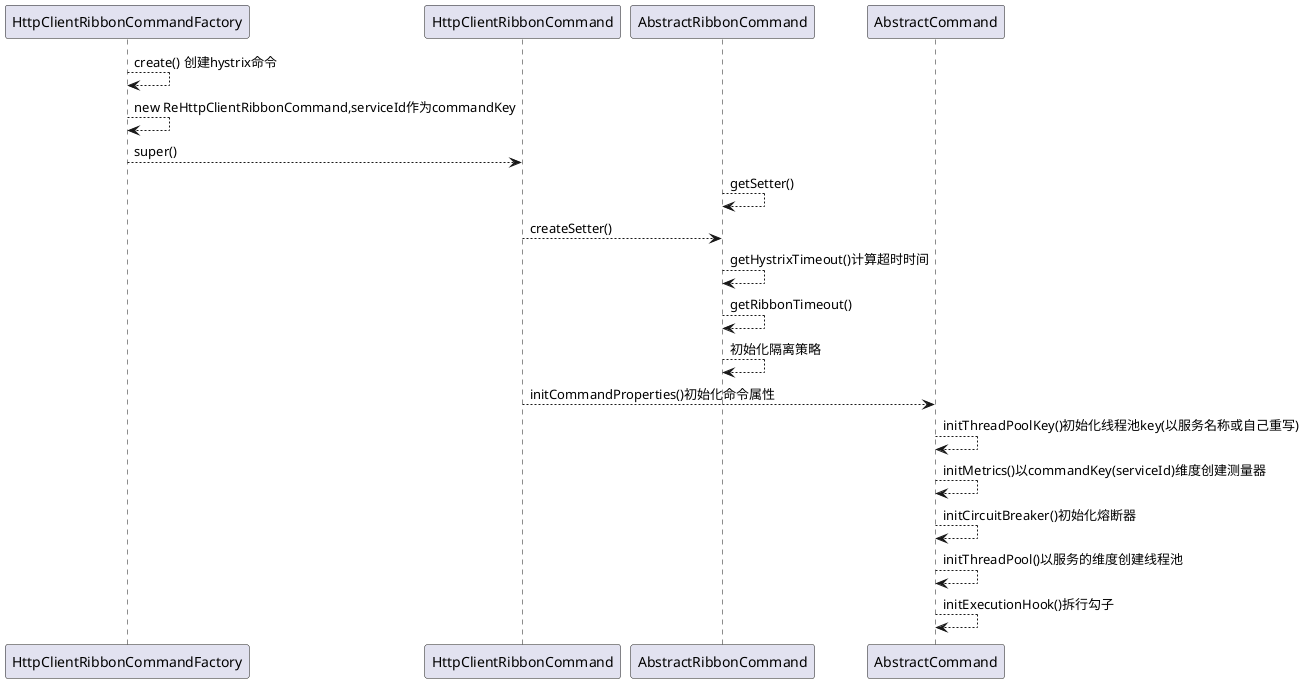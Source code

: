 @startuml
HttpClientRibbonCommandFactory --> HttpClientRibbonCommandFactory:create() 创建hystrix命令
HttpClientRibbonCommandFactory -->HttpClientRibbonCommandFactory: new ReHttpClientRibbonCommand,serviceId作为commandKey
HttpClientRibbonCommandFactory -->HttpClientRibbonCommand:super()
AbstractRibbonCommand -->AbstractRibbonCommand:getSetter()
HttpClientRibbonCommand -->AbstractRibbonCommand:createSetter()
AbstractRibbonCommand -->AbstractRibbonCommand:getHystrixTimeout()计算超时时间
AbstractRibbonCommand -->AbstractRibbonCommand:getRibbonTimeout()
AbstractRibbonCommand -->AbstractRibbonCommand:初始化隔离策略
HttpClientRibbonCommand -->AbstractCommand:initCommandProperties()初始化命令属性
AbstractCommand -->AbstractCommand:initThreadPoolKey()初始化线程池key(以服务名称或自己重写)
AbstractCommand -->AbstractCommand:initMetrics()以commandKey(serviceId)维度创建测量器
AbstractCommand -->AbstractCommand:initCircuitBreaker()初始化熔断器
AbstractCommand -->AbstractCommand:initThreadPool()以服务的维度创建线程池
AbstractCommand -->AbstractCommand:initExecutionHook()拆行勾子
@enduml